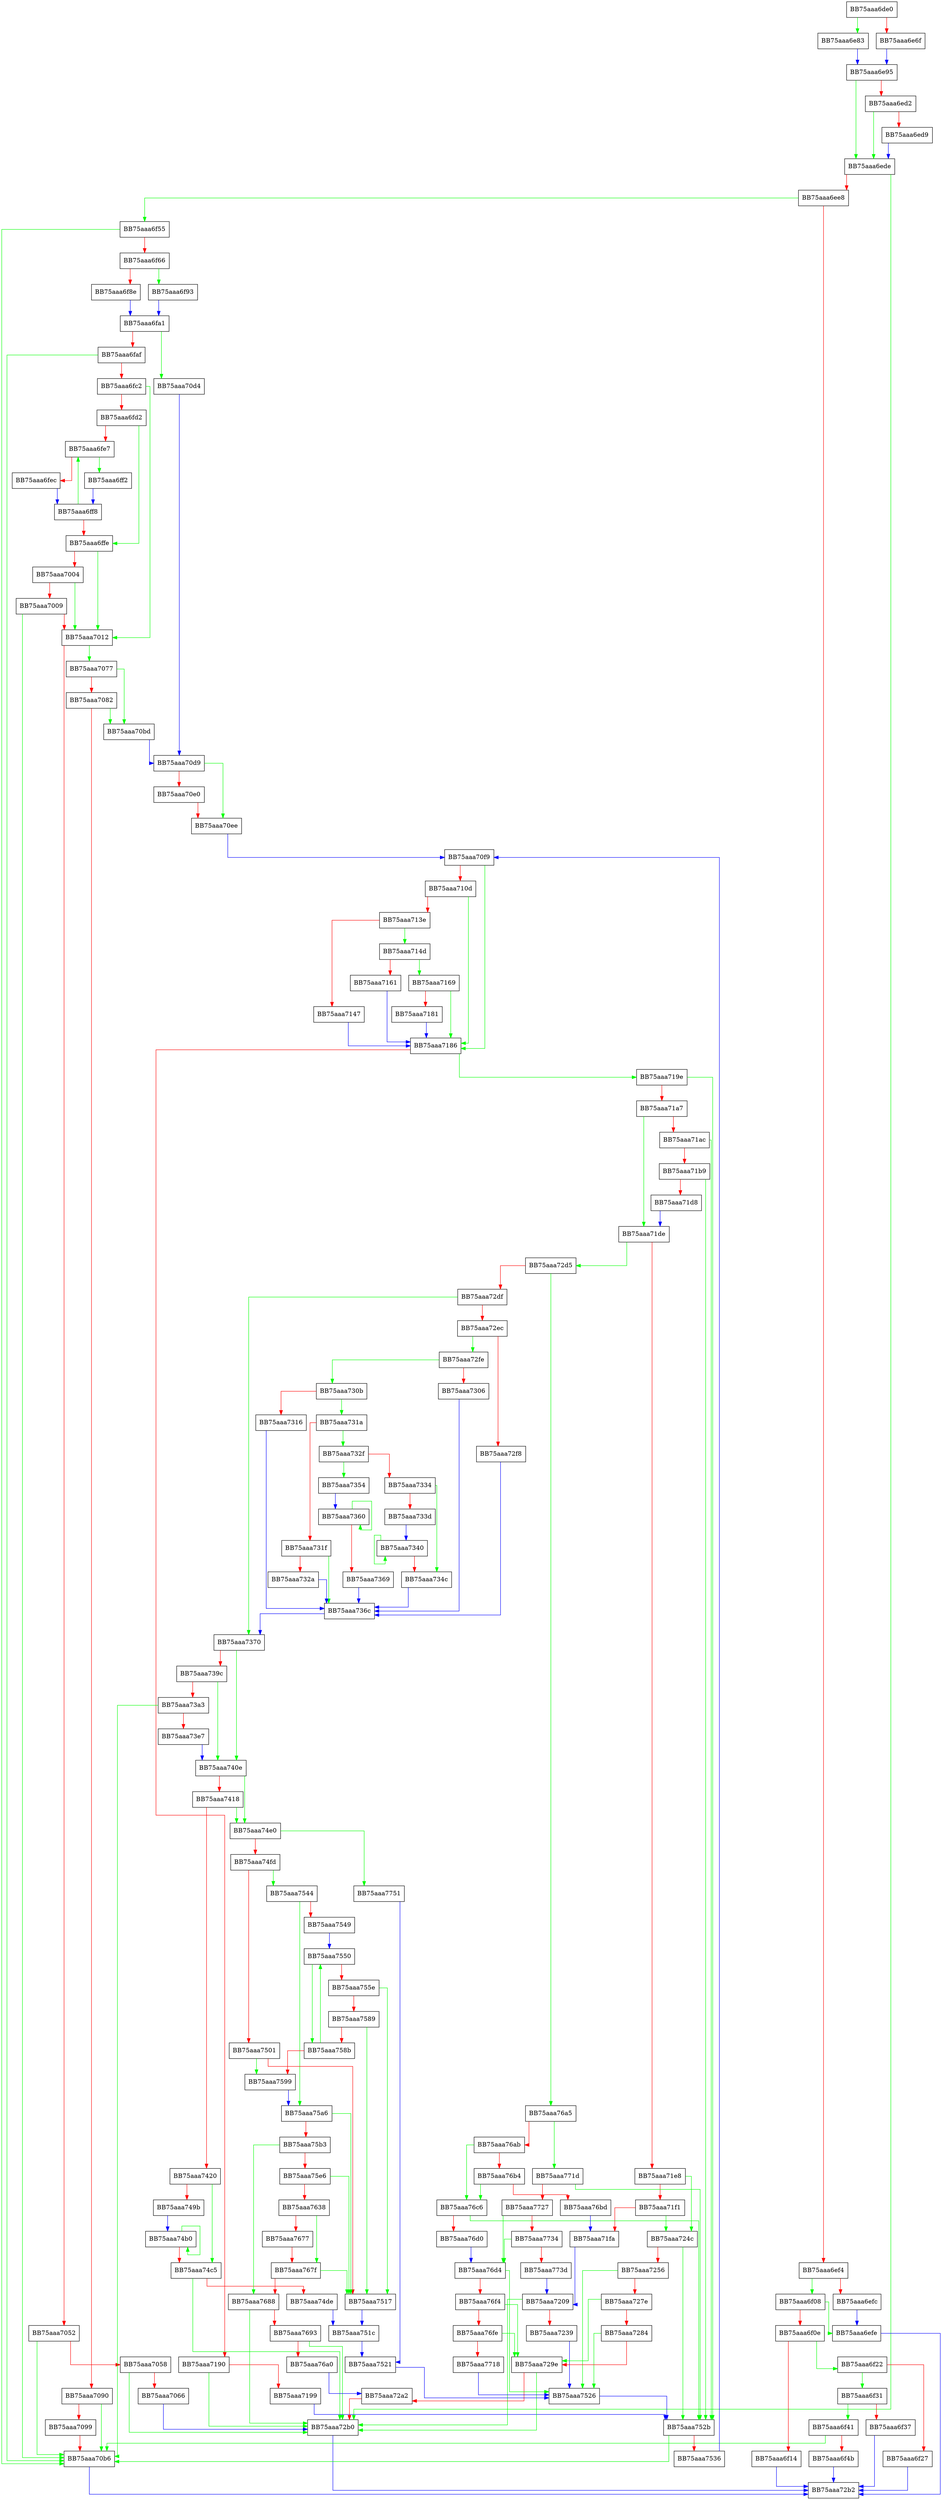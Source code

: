 digraph MatchParameter {
  node [shape="box"];
  graph [splines=ortho];
  BB75aaa6de0 -> BB75aaa6e83 [color="green"];
  BB75aaa6de0 -> BB75aaa6e6f [color="red"];
  BB75aaa6e6f -> BB75aaa6e95 [color="blue"];
  BB75aaa6e83 -> BB75aaa6e95 [color="blue"];
  BB75aaa6e95 -> BB75aaa6ede [color="green"];
  BB75aaa6e95 -> BB75aaa6ed2 [color="red"];
  BB75aaa6ed2 -> BB75aaa6ede [color="green"];
  BB75aaa6ed2 -> BB75aaa6ed9 [color="red"];
  BB75aaa6ed9 -> BB75aaa6ede [color="blue"];
  BB75aaa6ede -> BB75aaa72b0 [color="green"];
  BB75aaa6ede -> BB75aaa6ee8 [color="red"];
  BB75aaa6ee8 -> BB75aaa6f55 [color="green"];
  BB75aaa6ee8 -> BB75aaa6ef4 [color="red"];
  BB75aaa6ef4 -> BB75aaa6f08 [color="green"];
  BB75aaa6ef4 -> BB75aaa6efc [color="red"];
  BB75aaa6efc -> BB75aaa6efe [color="blue"];
  BB75aaa6efe -> BB75aaa72b2 [color="blue"];
  BB75aaa6f08 -> BB75aaa6efe [color="green"];
  BB75aaa6f08 -> BB75aaa6f0e [color="red"];
  BB75aaa6f0e -> BB75aaa6f22 [color="green"];
  BB75aaa6f0e -> BB75aaa6f14 [color="red"];
  BB75aaa6f14 -> BB75aaa72b2 [color="blue"];
  BB75aaa6f22 -> BB75aaa6f31 [color="green"];
  BB75aaa6f22 -> BB75aaa6f27 [color="red"];
  BB75aaa6f27 -> BB75aaa72b2 [color="blue"];
  BB75aaa6f31 -> BB75aaa6f41 [color="green"];
  BB75aaa6f31 -> BB75aaa6f37 [color="red"];
  BB75aaa6f37 -> BB75aaa72b2 [color="blue"];
  BB75aaa6f41 -> BB75aaa70b6 [color="green"];
  BB75aaa6f41 -> BB75aaa6f4b [color="red"];
  BB75aaa6f4b -> BB75aaa72b2 [color="blue"];
  BB75aaa6f55 -> BB75aaa70b6 [color="green"];
  BB75aaa6f55 -> BB75aaa6f66 [color="red"];
  BB75aaa6f66 -> BB75aaa6f93 [color="green"];
  BB75aaa6f66 -> BB75aaa6f8e [color="red"];
  BB75aaa6f8e -> BB75aaa6fa1 [color="blue"];
  BB75aaa6f93 -> BB75aaa6fa1 [color="blue"];
  BB75aaa6fa1 -> BB75aaa70d4 [color="green"];
  BB75aaa6fa1 -> BB75aaa6faf [color="red"];
  BB75aaa6faf -> BB75aaa70b6 [color="green"];
  BB75aaa6faf -> BB75aaa6fc2 [color="red"];
  BB75aaa6fc2 -> BB75aaa7012 [color="green"];
  BB75aaa6fc2 -> BB75aaa6fd2 [color="red"];
  BB75aaa6fd2 -> BB75aaa6ffe [color="green"];
  BB75aaa6fd2 -> BB75aaa6fe7 [color="red"];
  BB75aaa6fe7 -> BB75aaa6ff2 [color="green"];
  BB75aaa6fe7 -> BB75aaa6fec [color="red"];
  BB75aaa6fec -> BB75aaa6ff8 [color="blue"];
  BB75aaa6ff2 -> BB75aaa6ff8 [color="blue"];
  BB75aaa6ff8 -> BB75aaa6fe7 [color="green"];
  BB75aaa6ff8 -> BB75aaa6ffe [color="red"];
  BB75aaa6ffe -> BB75aaa7012 [color="green"];
  BB75aaa6ffe -> BB75aaa7004 [color="red"];
  BB75aaa7004 -> BB75aaa7012 [color="green"];
  BB75aaa7004 -> BB75aaa7009 [color="red"];
  BB75aaa7009 -> BB75aaa70b6 [color="green"];
  BB75aaa7009 -> BB75aaa7012 [color="red"];
  BB75aaa7012 -> BB75aaa7077 [color="green"];
  BB75aaa7012 -> BB75aaa7052 [color="red"];
  BB75aaa7052 -> BB75aaa70b6 [color="green"];
  BB75aaa7052 -> BB75aaa7058 [color="red"];
  BB75aaa7058 -> BB75aaa72b0 [color="green"];
  BB75aaa7058 -> BB75aaa7066 [color="red"];
  BB75aaa7066 -> BB75aaa72b0 [color="blue"];
  BB75aaa7077 -> BB75aaa70bd [color="green"];
  BB75aaa7077 -> BB75aaa7082 [color="red"];
  BB75aaa7082 -> BB75aaa70bd [color="green"];
  BB75aaa7082 -> BB75aaa7090 [color="red"];
  BB75aaa7090 -> BB75aaa70b6 [color="green"];
  BB75aaa7090 -> BB75aaa7099 [color="red"];
  BB75aaa7099 -> BB75aaa70b6 [color="red"];
  BB75aaa70b6 -> BB75aaa72b2 [color="blue"];
  BB75aaa70bd -> BB75aaa70d9 [color="blue"];
  BB75aaa70d4 -> BB75aaa70d9 [color="blue"];
  BB75aaa70d9 -> BB75aaa70ee [color="green"];
  BB75aaa70d9 -> BB75aaa70e0 [color="red"];
  BB75aaa70e0 -> BB75aaa70ee [color="red"];
  BB75aaa70ee -> BB75aaa70f9 [color="blue"];
  BB75aaa70f9 -> BB75aaa7186 [color="green"];
  BB75aaa70f9 -> BB75aaa710d [color="red"];
  BB75aaa710d -> BB75aaa7186 [color="green"];
  BB75aaa710d -> BB75aaa713e [color="red"];
  BB75aaa713e -> BB75aaa714d [color="green"];
  BB75aaa713e -> BB75aaa7147 [color="red"];
  BB75aaa7147 -> BB75aaa7186 [color="blue"];
  BB75aaa714d -> BB75aaa7169 [color="green"];
  BB75aaa714d -> BB75aaa7161 [color="red"];
  BB75aaa7161 -> BB75aaa7186 [color="blue"];
  BB75aaa7169 -> BB75aaa7186 [color="green"];
  BB75aaa7169 -> BB75aaa7181 [color="red"];
  BB75aaa7181 -> BB75aaa7186 [color="blue"];
  BB75aaa7186 -> BB75aaa719e [color="green"];
  BB75aaa7186 -> BB75aaa7190 [color="red"];
  BB75aaa7190 -> BB75aaa72b0 [color="green"];
  BB75aaa7190 -> BB75aaa7199 [color="red"];
  BB75aaa7199 -> BB75aaa752b [color="blue"];
  BB75aaa719e -> BB75aaa752b [color="green"];
  BB75aaa719e -> BB75aaa71a7 [color="red"];
  BB75aaa71a7 -> BB75aaa71de [color="green"];
  BB75aaa71a7 -> BB75aaa71ac [color="red"];
  BB75aaa71ac -> BB75aaa752b [color="green"];
  BB75aaa71ac -> BB75aaa71b9 [color="red"];
  BB75aaa71b9 -> BB75aaa752b [color="green"];
  BB75aaa71b9 -> BB75aaa71d8 [color="red"];
  BB75aaa71d8 -> BB75aaa71de [color="blue"];
  BB75aaa71de -> BB75aaa72d5 [color="green"];
  BB75aaa71de -> BB75aaa71e8 [color="red"];
  BB75aaa71e8 -> BB75aaa724c [color="green"];
  BB75aaa71e8 -> BB75aaa71f1 [color="red"];
  BB75aaa71f1 -> BB75aaa724c [color="green"];
  BB75aaa71f1 -> BB75aaa71fa [color="red"];
  BB75aaa71fa -> BB75aaa7209 [color="blue"];
  BB75aaa7209 -> BB75aaa72b0 [color="green"];
  BB75aaa7209 -> BB75aaa7239 [color="red"];
  BB75aaa7239 -> BB75aaa7526 [color="blue"];
  BB75aaa724c -> BB75aaa752b [color="green"];
  BB75aaa724c -> BB75aaa7256 [color="red"];
  BB75aaa7256 -> BB75aaa7526 [color="green"];
  BB75aaa7256 -> BB75aaa727e [color="red"];
  BB75aaa727e -> BB75aaa729e [color="green"];
  BB75aaa727e -> BB75aaa7284 [color="red"];
  BB75aaa7284 -> BB75aaa7526 [color="green"];
  BB75aaa7284 -> BB75aaa729e [color="red"];
  BB75aaa729e -> BB75aaa72b0 [color="green"];
  BB75aaa729e -> BB75aaa72a2 [color="red"];
  BB75aaa72a2 -> BB75aaa72b0 [color="red"];
  BB75aaa72b0 -> BB75aaa72b2 [color="blue"];
  BB75aaa72d5 -> BB75aaa76a5 [color="green"];
  BB75aaa72d5 -> BB75aaa72df [color="red"];
  BB75aaa72df -> BB75aaa7370 [color="green"];
  BB75aaa72df -> BB75aaa72ec [color="red"];
  BB75aaa72ec -> BB75aaa72fe [color="green"];
  BB75aaa72ec -> BB75aaa72f8 [color="red"];
  BB75aaa72f8 -> BB75aaa736c [color="blue"];
  BB75aaa72fe -> BB75aaa730b [color="green"];
  BB75aaa72fe -> BB75aaa7306 [color="red"];
  BB75aaa7306 -> BB75aaa736c [color="blue"];
  BB75aaa730b -> BB75aaa731a [color="green"];
  BB75aaa730b -> BB75aaa7316 [color="red"];
  BB75aaa7316 -> BB75aaa736c [color="blue"];
  BB75aaa731a -> BB75aaa732f [color="green"];
  BB75aaa731a -> BB75aaa731f [color="red"];
  BB75aaa731f -> BB75aaa736c [color="green"];
  BB75aaa731f -> BB75aaa732a [color="red"];
  BB75aaa732a -> BB75aaa736c [color="blue"];
  BB75aaa732f -> BB75aaa7354 [color="green"];
  BB75aaa732f -> BB75aaa7334 [color="red"];
  BB75aaa7334 -> BB75aaa734c [color="green"];
  BB75aaa7334 -> BB75aaa733d [color="red"];
  BB75aaa733d -> BB75aaa7340 [color="blue"];
  BB75aaa7340 -> BB75aaa7340 [color="green"];
  BB75aaa7340 -> BB75aaa734c [color="red"];
  BB75aaa734c -> BB75aaa736c [color="blue"];
  BB75aaa7354 -> BB75aaa7360 [color="blue"];
  BB75aaa7360 -> BB75aaa7360 [color="green"];
  BB75aaa7360 -> BB75aaa7369 [color="red"];
  BB75aaa7369 -> BB75aaa736c [color="blue"];
  BB75aaa736c -> BB75aaa7370 [color="blue"];
  BB75aaa7370 -> BB75aaa740e [color="green"];
  BB75aaa7370 -> BB75aaa739c [color="red"];
  BB75aaa739c -> BB75aaa740e [color="green"];
  BB75aaa739c -> BB75aaa73a3 [color="red"];
  BB75aaa73a3 -> BB75aaa70b6 [color="green"];
  BB75aaa73a3 -> BB75aaa73e7 [color="red"];
  BB75aaa73e7 -> BB75aaa740e [color="blue"];
  BB75aaa740e -> BB75aaa74e0 [color="green"];
  BB75aaa740e -> BB75aaa7418 [color="red"];
  BB75aaa7418 -> BB75aaa74e0 [color="green"];
  BB75aaa7418 -> BB75aaa7420 [color="red"];
  BB75aaa7420 -> BB75aaa74c5 [color="green"];
  BB75aaa7420 -> BB75aaa749b [color="red"];
  BB75aaa749b -> BB75aaa74b0 [color="blue"];
  BB75aaa74b0 -> BB75aaa74b0 [color="green"];
  BB75aaa74b0 -> BB75aaa74c5 [color="red"];
  BB75aaa74c5 -> BB75aaa72b0 [color="green"];
  BB75aaa74c5 -> BB75aaa74de [color="red"];
  BB75aaa74de -> BB75aaa751c [color="blue"];
  BB75aaa74e0 -> BB75aaa7751 [color="green"];
  BB75aaa74e0 -> BB75aaa74fd [color="red"];
  BB75aaa74fd -> BB75aaa7544 [color="green"];
  BB75aaa74fd -> BB75aaa7501 [color="red"];
  BB75aaa7501 -> BB75aaa7599 [color="green"];
  BB75aaa7501 -> BB75aaa7517 [color="red"];
  BB75aaa7517 -> BB75aaa751c [color="blue"];
  BB75aaa751c -> BB75aaa7521 [color="blue"];
  BB75aaa7521 -> BB75aaa7526 [color="blue"];
  BB75aaa7526 -> BB75aaa752b [color="blue"];
  BB75aaa752b -> BB75aaa70b6 [color="green"];
  BB75aaa752b -> BB75aaa7536 [color="red"];
  BB75aaa7536 -> BB75aaa70f9 [color="blue"];
  BB75aaa7544 -> BB75aaa75a6 [color="green"];
  BB75aaa7544 -> BB75aaa7549 [color="red"];
  BB75aaa7549 -> BB75aaa7550 [color="blue"];
  BB75aaa7550 -> BB75aaa758b [color="green"];
  BB75aaa7550 -> BB75aaa755e [color="red"];
  BB75aaa755e -> BB75aaa7517 [color="green"];
  BB75aaa755e -> BB75aaa7589 [color="red"];
  BB75aaa7589 -> BB75aaa7517 [color="green"];
  BB75aaa7589 -> BB75aaa758b [color="red"];
  BB75aaa758b -> BB75aaa7550 [color="green"];
  BB75aaa758b -> BB75aaa7599 [color="red"];
  BB75aaa7599 -> BB75aaa75a6 [color="blue"];
  BB75aaa75a6 -> BB75aaa7517 [color="green"];
  BB75aaa75a6 -> BB75aaa75b3 [color="red"];
  BB75aaa75b3 -> BB75aaa7688 [color="green"];
  BB75aaa75b3 -> BB75aaa75e6 [color="red"];
  BB75aaa75e6 -> BB75aaa7517 [color="green"];
  BB75aaa75e6 -> BB75aaa7638 [color="red"];
  BB75aaa7638 -> BB75aaa767f [color="green"];
  BB75aaa7638 -> BB75aaa7677 [color="red"];
  BB75aaa7677 -> BB75aaa767f [color="red"];
  BB75aaa767f -> BB75aaa7517 [color="green"];
  BB75aaa767f -> BB75aaa7688 [color="red"];
  BB75aaa7688 -> BB75aaa72b0 [color="green"];
  BB75aaa7688 -> BB75aaa7693 [color="red"];
  BB75aaa7693 -> BB75aaa72b0 [color="green"];
  BB75aaa7693 -> BB75aaa76a0 [color="red"];
  BB75aaa76a0 -> BB75aaa72a2 [color="blue"];
  BB75aaa76a5 -> BB75aaa771d [color="green"];
  BB75aaa76a5 -> BB75aaa76ab [color="red"];
  BB75aaa76ab -> BB75aaa76c6 [color="green"];
  BB75aaa76ab -> BB75aaa76b4 [color="red"];
  BB75aaa76b4 -> BB75aaa76c6 [color="green"];
  BB75aaa76b4 -> BB75aaa76bd [color="red"];
  BB75aaa76bd -> BB75aaa71fa [color="blue"];
  BB75aaa76c6 -> BB75aaa752b [color="green"];
  BB75aaa76c6 -> BB75aaa76d0 [color="red"];
  BB75aaa76d0 -> BB75aaa76d4 [color="blue"];
  BB75aaa76d4 -> BB75aaa7526 [color="green"];
  BB75aaa76d4 -> BB75aaa76f4 [color="red"];
  BB75aaa76f4 -> BB75aaa729e [color="green"];
  BB75aaa76f4 -> BB75aaa76fe [color="red"];
  BB75aaa76fe -> BB75aaa729e [color="green"];
  BB75aaa76fe -> BB75aaa7718 [color="red"];
  BB75aaa7718 -> BB75aaa7526 [color="blue"];
  BB75aaa771d -> BB75aaa752b [color="green"];
  BB75aaa771d -> BB75aaa7727 [color="red"];
  BB75aaa7727 -> BB75aaa76d4 [color="green"];
  BB75aaa7727 -> BB75aaa7734 [color="red"];
  BB75aaa7734 -> BB75aaa76d4 [color="green"];
  BB75aaa7734 -> BB75aaa773d [color="red"];
  BB75aaa773d -> BB75aaa7209 [color="blue"];
  BB75aaa7751 -> BB75aaa7521 [color="blue"];
}